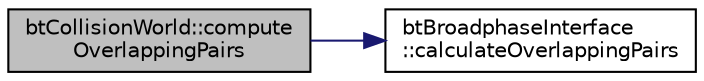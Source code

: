digraph "btCollisionWorld::computeOverlappingPairs"
{
  edge [fontname="Helvetica",fontsize="10",labelfontname="Helvetica",labelfontsize="10"];
  node [fontname="Helvetica",fontsize="10",shape=record];
  rankdir="LR";
  Node1 [label="btCollisionWorld::compute\lOverlappingPairs",height=0.2,width=0.4,color="black", fillcolor="grey75", style="filled", fontcolor="black"];
  Node1 -> Node2 [color="midnightblue",fontsize="10",style="solid",fontname="Helvetica"];
  Node2 [label="btBroadphaseInterface\l::calculateOverlappingPairs",height=0.2,width=0.4,color="black", fillcolor="white", style="filled",URL="$classbt_broadphase_interface.html#a27e29cb6fd31e5fe626e7ba973e67ddb",tooltip="calculateOverlappingPairs is optional: incremental algorithms (sweep and prune) might do it during th..."];
}
